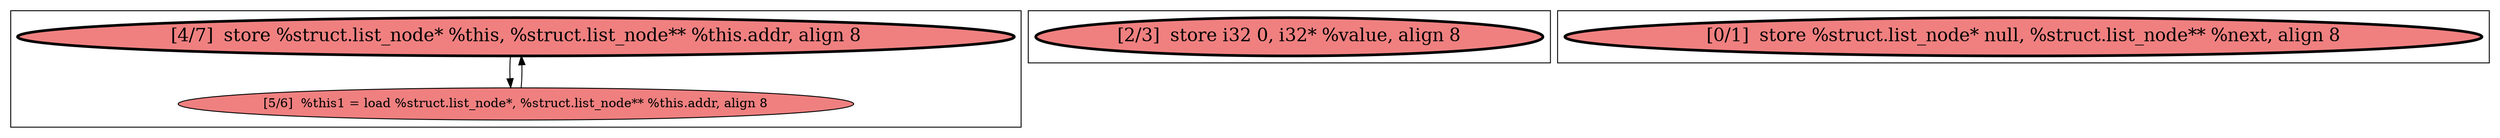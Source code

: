 
digraph G {



node205->node204 [ ]
node204->node205 [ ]


subgraph cluster2 {


node206 [penwidth=3.0,fontsize=20,fillcolor=lightcoral,label="[2/3]  store i32 0, i32* %value, align 8",shape=ellipse,style=filled ]



}

subgraph cluster0 {


node203 [penwidth=3.0,fontsize=20,fillcolor=lightcoral,label="[0/1]  store %struct.list_node* null, %struct.list_node** %next, align 8",shape=ellipse,style=filled ]



}

subgraph cluster1 {


node205 [penwidth=3.0,fontsize=20,fillcolor=lightcoral,label="[4/7]  store %struct.list_node* %this, %struct.list_node** %this.addr, align 8",shape=ellipse,style=filled ]
node204 [fillcolor=lightcoral,label="[5/6]  %this1 = load %struct.list_node*, %struct.list_node** %this.addr, align 8",shape=ellipse,style=filled ]



}

}
